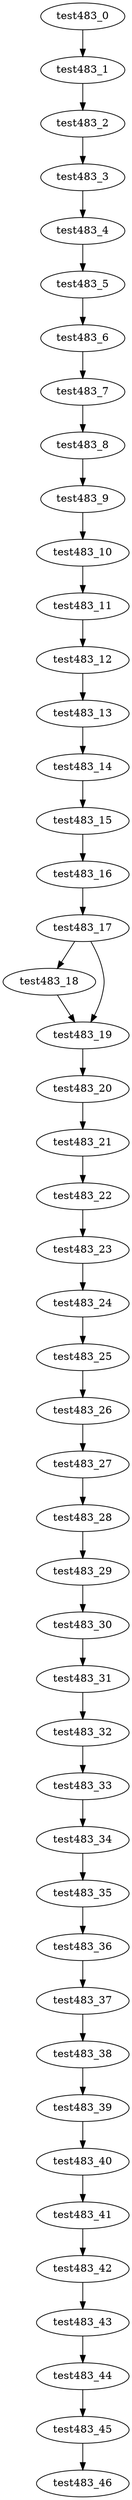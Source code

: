 digraph G {
test483_0->test483_1;
test483_1->test483_2;
test483_2->test483_3;
test483_3->test483_4;
test483_4->test483_5;
test483_5->test483_6;
test483_6->test483_7;
test483_7->test483_8;
test483_8->test483_9;
test483_9->test483_10;
test483_10->test483_11;
test483_11->test483_12;
test483_12->test483_13;
test483_13->test483_14;
test483_14->test483_15;
test483_15->test483_16;
test483_16->test483_17;
test483_17->test483_18;
test483_17->test483_19;
test483_18->test483_19;
test483_19->test483_20;
test483_20->test483_21;
test483_21->test483_22;
test483_22->test483_23;
test483_23->test483_24;
test483_24->test483_25;
test483_25->test483_26;
test483_26->test483_27;
test483_27->test483_28;
test483_28->test483_29;
test483_29->test483_30;
test483_30->test483_31;
test483_31->test483_32;
test483_32->test483_33;
test483_33->test483_34;
test483_34->test483_35;
test483_35->test483_36;
test483_36->test483_37;
test483_37->test483_38;
test483_38->test483_39;
test483_39->test483_40;
test483_40->test483_41;
test483_41->test483_42;
test483_42->test483_43;
test483_43->test483_44;
test483_44->test483_45;
test483_45->test483_46;

}
